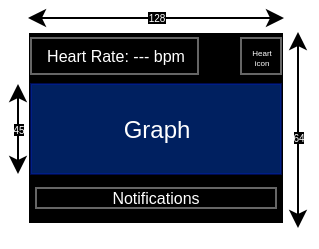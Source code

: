 <mxfile>
    <diagram id="IKoPhro0632xx9iPFfSu" name="OLED">
        <mxGraphModel dx="260" dy="179" grid="1" gridSize="5" guides="1" tooltips="1" connect="1" arrows="1" fold="1" page="1" pageScale="1" pageWidth="850" pageHeight="1100" math="0" shadow="0">
            <root>
                <mxCell id="0"/>
                <mxCell id="1" parent="0"/>
                <mxCell id="2" value="" style="rounded=0;whiteSpace=wrap;html=1;fillColor=#000000;strokeColor=#FFFFFF;" parent="1" vertex="1">
                    <mxGeometry x="425" y="502" width="128" height="96" as="geometry"/>
                </mxCell>
                <mxCell id="3" value="Graph" style="rounded=0;whiteSpace=wrap;html=1;fillColor=#0050ef;fontColor=#ffffff;strokeColor=#001DBC;opacity=40;imageWidth=24;imageHeight=24;" parent="1" vertex="1">
                    <mxGeometry x="426.5" y="528" width="125" height="45" as="geometry"/>
                </mxCell>
                <mxCell id="4" value="&lt;p style=&quot;line-height: 30%;&quot;&gt;&lt;font color=&quot;#ffffff&quot; style=&quot;font-size: 8px;&quot;&gt;Notifications&lt;/font&gt;&lt;/p&gt;" style="rounded=0;whiteSpace=wrap;html=1;opacity=40;fillColor=#000000;strokeColor=#FFFFFF;" parent="1" vertex="1">
                    <mxGeometry x="429" y="580" width="120" height="10" as="geometry"/>
                </mxCell>
                <mxCell id="5" value="&lt;font color=&quot;#ffffff&quot;&gt;Heart Rate: --- bpm&lt;/font&gt;" style="rounded=0;whiteSpace=wrap;html=1;fontSize=8;opacity=40;fillColor=#000000;strokeColor=#FFFFFF;" parent="1" vertex="1">
                    <mxGeometry x="426.5" y="505" width="83.5" height="18" as="geometry"/>
                </mxCell>
                <mxCell id="6" value="&lt;p style=&quot;line-height: 50%;&quot;&gt;&lt;font color=&quot;#ffffff&quot; style=&quot;font-size: 4px;&quot;&gt;Heart&lt;br&gt;icon&lt;/font&gt;&lt;br&gt;&lt;/p&gt;" style="rounded=0;whiteSpace=wrap;html=1;fontSize=8;opacity=40;fillColor=#000000;strokeColor=#FFFFFF;" parent="1" vertex="1">
                    <mxGeometry x="531.5" y="505" width="20" height="18" as="geometry"/>
                </mxCell>
                <mxCell id="7" value="" style="endArrow=classic;startArrow=classic;html=1;" edge="1" parent="1">
                    <mxGeometry width="50" height="50" relative="1" as="geometry">
                        <mxPoint x="560" y="600" as="sourcePoint"/>
                        <mxPoint x="560" y="502" as="targetPoint"/>
                    </mxGeometry>
                </mxCell>
                <mxCell id="13" value="64" style="edgeLabel;html=1;align=center;verticalAlign=middle;resizable=0;points=[];fontSize=5;fontColor=#FFFFFF;labelBackgroundColor=#000000;" vertex="1" connectable="0" parent="7">
                    <mxGeometry x="-0.046" relative="1" as="geometry">
                        <mxPoint as="offset"/>
                    </mxGeometry>
                </mxCell>
                <mxCell id="9" value="" style="endArrow=classic;startArrow=classic;html=1;fontSize=5;" edge="1" parent="1">
                    <mxGeometry width="50" height="50" relative="1" as="geometry">
                        <mxPoint x="425" y="495" as="sourcePoint"/>
                        <mxPoint x="553" y="495" as="targetPoint"/>
                    </mxGeometry>
                </mxCell>
                <mxCell id="10" value="128" style="edgeLabel;html=1;align=center;verticalAlign=middle;resizable=0;points=[];fontSize=5;fontColor=#FFFFFF;labelBackgroundColor=#000000;" vertex="1" connectable="0" parent="9">
                    <mxGeometry x="-0.051" y="1" relative="1" as="geometry">
                        <mxPoint x="3" as="offset"/>
                    </mxGeometry>
                </mxCell>
                <mxCell id="11" value="" style="endArrow=classic;startArrow=classic;html=1;fontSize=5;arcSize=20;" edge="1" parent="1">
                    <mxGeometry width="50" height="50" relative="1" as="geometry">
                        <mxPoint x="420" y="573" as="sourcePoint"/>
                        <mxPoint x="420" y="528" as="targetPoint"/>
                    </mxGeometry>
                </mxCell>
                <mxCell id="12" value="45" style="edgeLabel;html=1;align=center;verticalAlign=middle;resizable=0;points=[];fontSize=5;fontColor=#FFFFFF;labelBackgroundColor=#000000;" vertex="1" connectable="0" parent="11">
                    <mxGeometry x="-0.145" y="-1" relative="1" as="geometry">
                        <mxPoint x="-1" y="-4" as="offset"/>
                    </mxGeometry>
                </mxCell>
            </root>
        </mxGraphModel>
    </diagram>
    <diagram id="Yfab8qHF7EpSdcHT0URQ" name="App">
        <mxGraphModel dx="538" dy="371" grid="1" gridSize="10" guides="1" tooltips="1" connect="1" arrows="1" fold="1" page="1" pageScale="1" pageWidth="850" pageHeight="1100" math="0" shadow="0">
            <root>
                <mxCell id="0"/>
                <mxCell id="1" parent="0"/>
                <mxCell id="KxarDFGGs3me0MCU-3dp-2" value="" style="rounded=0;whiteSpace=wrap;html=1;fontSize=4;fillColor=#000000;" vertex="1" parent="1">
                    <mxGeometry x="320" y="360" width="400" height="240" as="geometry"/>
                </mxCell>
                <mxCell id="KxarDFGGs3me0MCU-3dp-3" value="" style="rounded=0;whiteSpace=wrap;html=1;fontSize=4;fillColor=#000000;" vertex="1" parent="1">
                    <mxGeometry x="460" y="450" width="120" height="60" as="geometry"/>
                </mxCell>
            </root>
        </mxGraphModel>
    </diagram>
</mxfile>